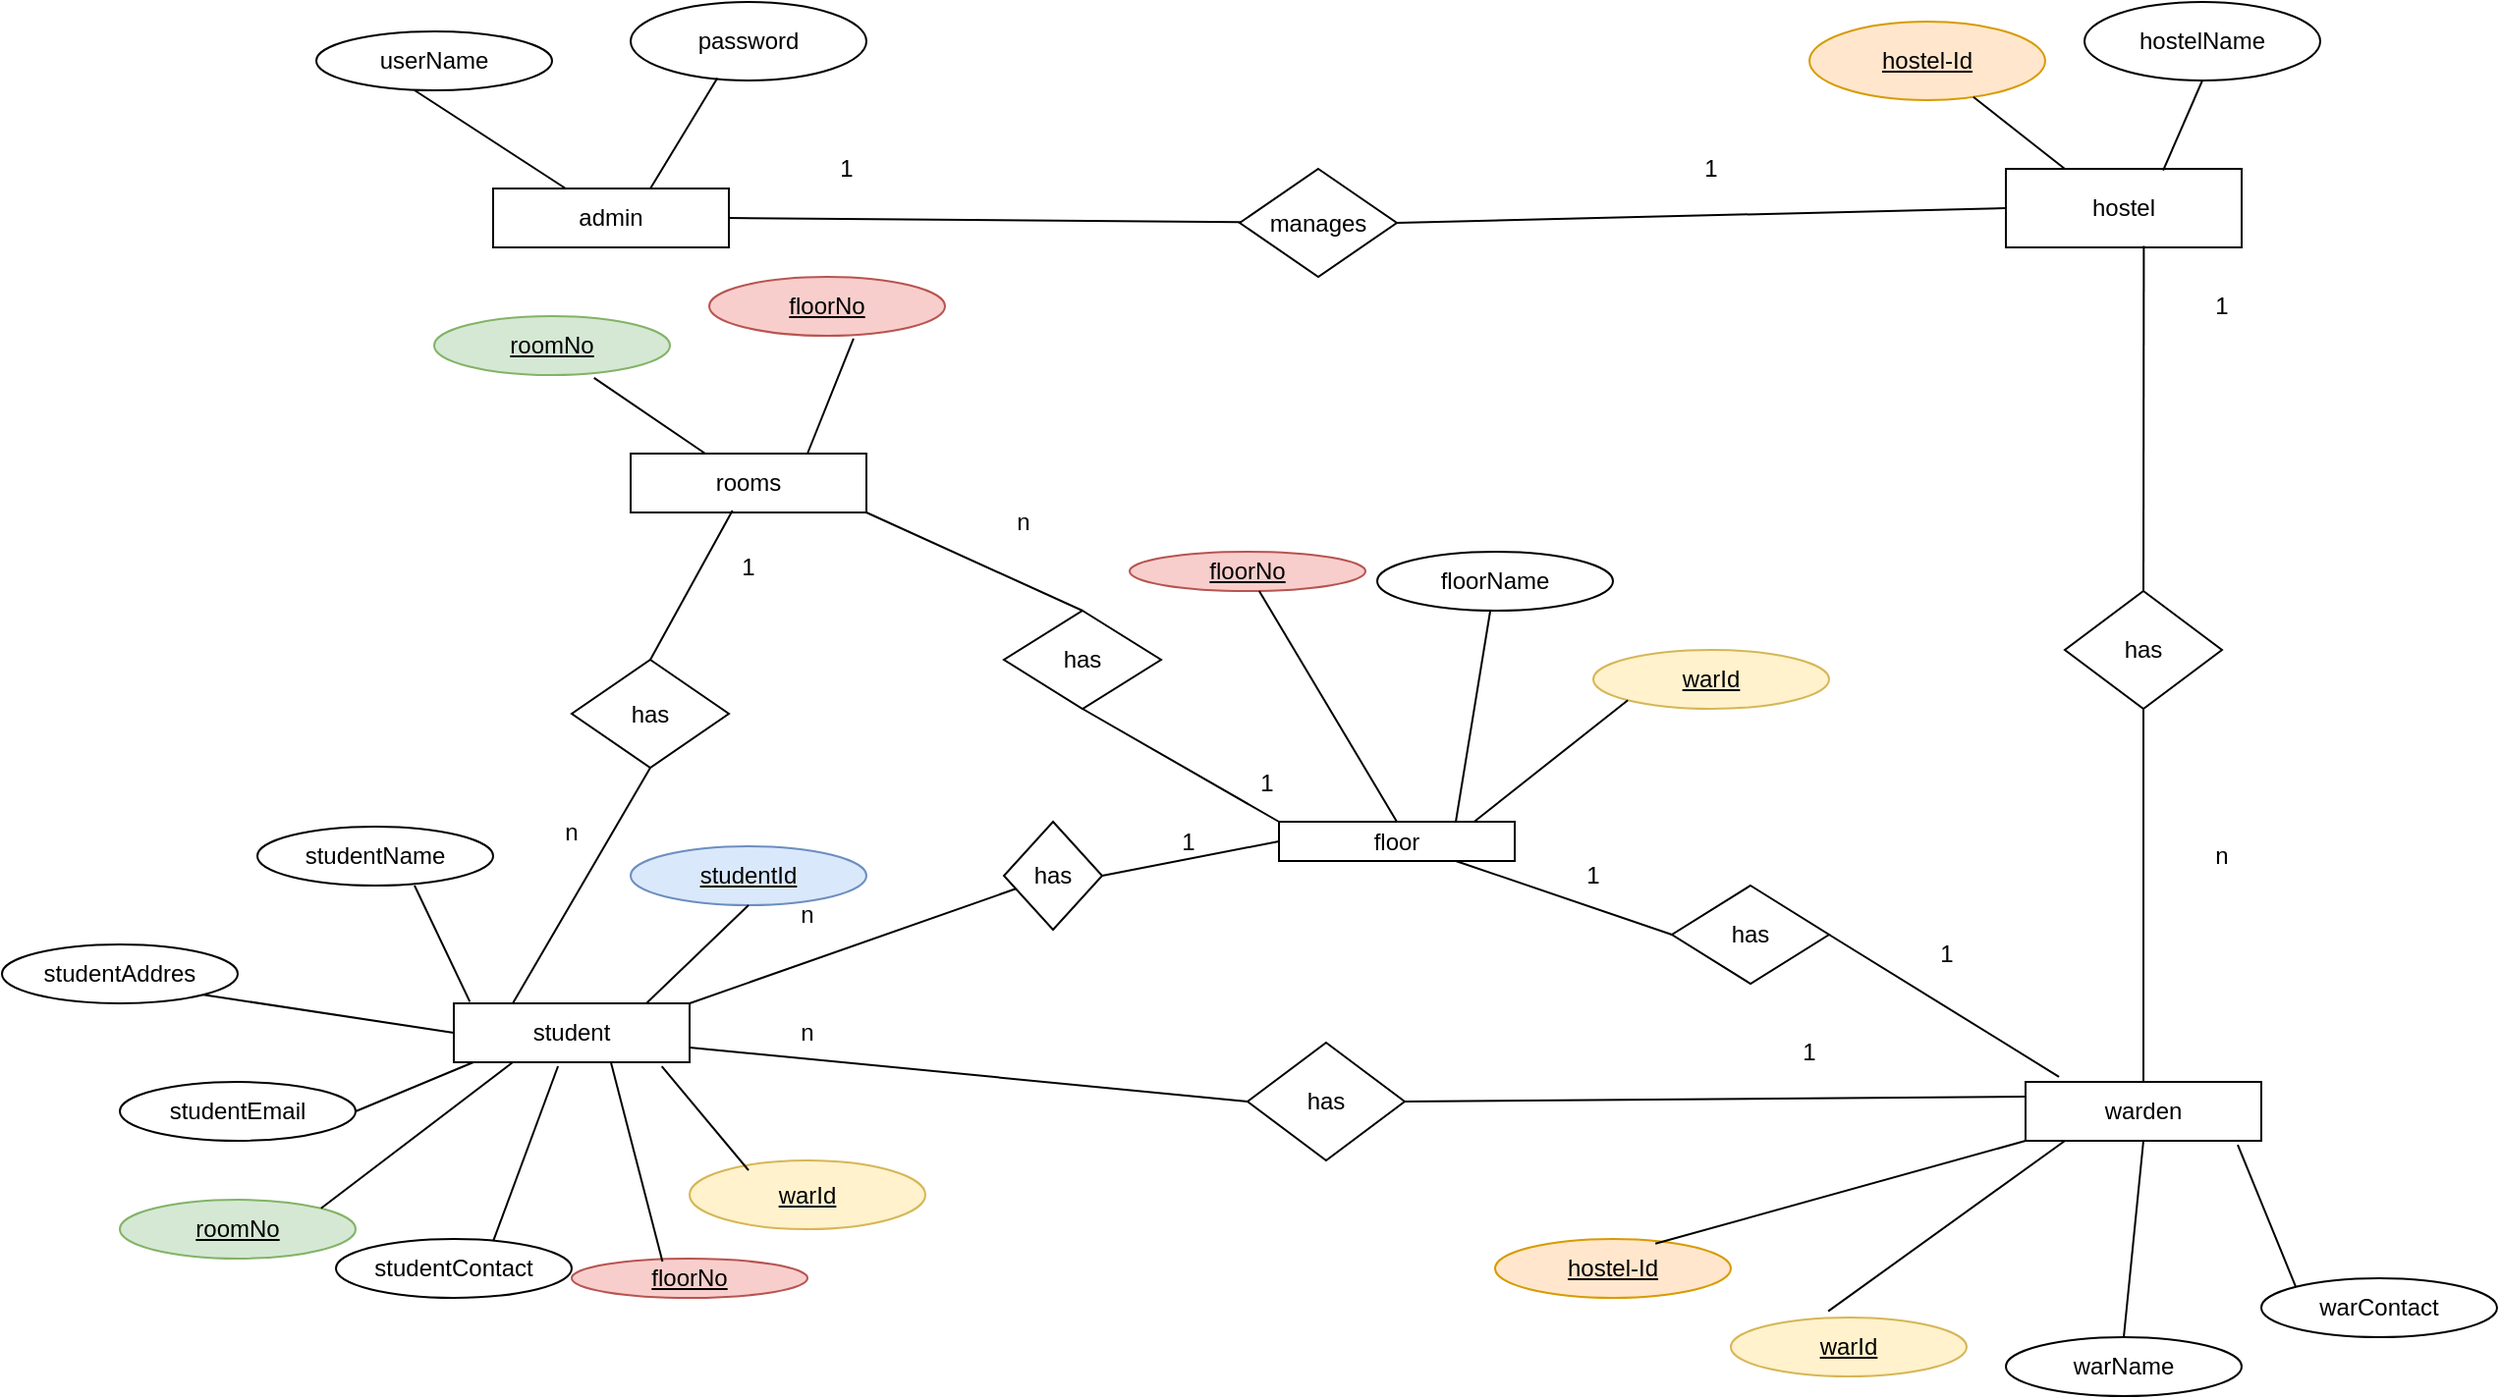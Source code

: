 <mxfile version="19.0.1" type="google"><diagram id="C5RBs43oDa-KdzZeNtuy" name="Page-1"><mxGraphModel grid="1" page="1" gridSize="10" guides="1" tooltips="1" connect="1" arrows="1" fold="1" pageScale="1" pageWidth="827" pageHeight="1169" math="0" shadow="0"><root><mxCell id="WIyWlLk6GJQsqaUBKTNV-0"/><mxCell id="WIyWlLk6GJQsqaUBKTNV-1" parent="WIyWlLk6GJQsqaUBKTNV-0"/><mxCell id="9zCUK-4HAu-Rej15ADC7-0" value="admin" style="rounded=0;whiteSpace=wrap;html=1;" vertex="1" parent="WIyWlLk6GJQsqaUBKTNV-1"><mxGeometry x="-10" y="-125" width="120" height="30" as="geometry"/></mxCell><mxCell id="9zCUK-4HAu-Rej15ADC7-2" value="userName" style="ellipse;whiteSpace=wrap;html=1;" vertex="1" parent="WIyWlLk6GJQsqaUBKTNV-1"><mxGeometry x="-100" y="-205" width="120" height="30" as="geometry"/></mxCell><mxCell id="9zCUK-4HAu-Rej15ADC7-3" value="password" style="ellipse;whiteSpace=wrap;html=1;" vertex="1" parent="WIyWlLk6GJQsqaUBKTNV-1"><mxGeometry x="60" y="-220" width="120" height="40" as="geometry"/></mxCell><mxCell id="9zCUK-4HAu-Rej15ADC7-4" value="" style="endArrow=none;html=1;rounded=0;exitX=0.417;exitY=1;exitDx=0;exitDy=0;exitPerimeter=0;" edge="1" parent="WIyWlLk6GJQsqaUBKTNV-1" source="9zCUK-4HAu-Rej15ADC7-2" target="9zCUK-4HAu-Rej15ADC7-0"><mxGeometry width="50" height="50" relative="1" as="geometry"><mxPoint x="55" y="130" as="sourcePoint"/><mxPoint x="105" y="80" as="targetPoint"/></mxGeometry></mxCell><mxCell id="9zCUK-4HAu-Rej15ADC7-5" value="" style="endArrow=none;html=1;rounded=0;exitX=0.368;exitY=0.97;exitDx=0;exitDy=0;entryX=0.667;entryY=0;entryDx=0;entryDy=0;entryPerimeter=0;exitPerimeter=0;" edge="1" parent="WIyWlLk6GJQsqaUBKTNV-1" source="9zCUK-4HAu-Rej15ADC7-3" target="9zCUK-4HAu-Rej15ADC7-0"><mxGeometry width="50" height="50" relative="1" as="geometry"><mxPoint x="140" y="150" as="sourcePoint"/><mxPoint x="190" y="100" as="targetPoint"/></mxGeometry></mxCell><mxCell id="9zCUK-4HAu-Rej15ADC7-6" value="hostel" style="rounded=0;whiteSpace=wrap;html=1;" vertex="1" parent="WIyWlLk6GJQsqaUBKTNV-1"><mxGeometry x="760" y="-135" width="120" height="40" as="geometry"/></mxCell><mxCell id="9zCUK-4HAu-Rej15ADC7-7" value="hostelName" style="ellipse;whiteSpace=wrap;html=1;" vertex="1" parent="WIyWlLk6GJQsqaUBKTNV-1"><mxGeometry x="800" y="-220" width="120" height="40" as="geometry"/></mxCell><mxCell id="9zCUK-4HAu-Rej15ADC7-8" value="&lt;u&gt;hostel-Id&lt;/u&gt;" style="ellipse;whiteSpace=wrap;html=1;fillColor=#ffe6cc;strokeColor=#d79b00;" vertex="1" parent="WIyWlLk6GJQsqaUBKTNV-1"><mxGeometry x="660" y="-210" width="120" height="40" as="geometry"/></mxCell><mxCell id="9zCUK-4HAu-Rej15ADC7-9" value="" style="endArrow=none;html=1;rounded=0;entryX=0.25;entryY=0;entryDx=0;entryDy=0;" edge="1" parent="WIyWlLk6GJQsqaUBKTNV-1" source="9zCUK-4HAu-Rej15ADC7-8" target="9zCUK-4HAu-Rej15ADC7-6"><mxGeometry width="50" height="50" relative="1" as="geometry"><mxPoint x="740" y="50" as="sourcePoint"/><mxPoint x="540" y="105" as="targetPoint"/></mxGeometry></mxCell><mxCell id="9zCUK-4HAu-Rej15ADC7-10" value="" style="endArrow=none;html=1;rounded=0;exitX=0.667;exitY=0.02;exitDx=0;exitDy=0;exitPerimeter=0;entryX=0.5;entryY=1;entryDx=0;entryDy=0;" edge="1" parent="WIyWlLk6GJQsqaUBKTNV-1" source="9zCUK-4HAu-Rej15ADC7-6" target="9zCUK-4HAu-Rej15ADC7-7"><mxGeometry width="50" height="50" relative="1" as="geometry"><mxPoint x="650" y="120" as="sourcePoint"/><mxPoint x="700" y="70" as="targetPoint"/></mxGeometry></mxCell><mxCell id="9zCUK-4HAu-Rej15ADC7-11" value="warden" style="rounded=0;whiteSpace=wrap;html=1;" vertex="1" parent="WIyWlLk6GJQsqaUBKTNV-1"><mxGeometry x="770" y="330" width="120" height="30" as="geometry"/></mxCell><mxCell id="9zCUK-4HAu-Rej15ADC7-12" value="warContact" style="ellipse;whiteSpace=wrap;html=1;" vertex="1" parent="WIyWlLk6GJQsqaUBKTNV-1"><mxGeometry x="890" y="430" width="120" height="30" as="geometry"/></mxCell><mxCell id="9zCUK-4HAu-Rej15ADC7-13" value="warName" style="ellipse;whiteSpace=wrap;html=1;" vertex="1" parent="WIyWlLk6GJQsqaUBKTNV-1"><mxGeometry x="760" y="460" width="120" height="30" as="geometry"/></mxCell><mxCell id="9zCUK-4HAu-Rej15ADC7-14" value="&lt;u&gt;warId&lt;/u&gt;" style="ellipse;whiteSpace=wrap;html=1;fillColor=#fff2cc;strokeColor=#d6b656;" vertex="1" parent="WIyWlLk6GJQsqaUBKTNV-1"><mxGeometry x="620" y="450" width="120" height="30" as="geometry"/></mxCell><mxCell id="9zCUK-4HAu-Rej15ADC7-15" value="" style="endArrow=none;html=1;rounded=0;exitX=0;exitY=0;exitDx=0;exitDy=0;entryX=0.9;entryY=1.067;entryDx=0;entryDy=0;entryPerimeter=0;" edge="1" parent="WIyWlLk6GJQsqaUBKTNV-1" source="9zCUK-4HAu-Rej15ADC7-12" target="9zCUK-4HAu-Rej15ADC7-11"><mxGeometry width="50" height="50" relative="1" as="geometry"><mxPoint x="700" y="380" as="sourcePoint"/><mxPoint x="750" y="330" as="targetPoint"/></mxGeometry></mxCell><mxCell id="9zCUK-4HAu-Rej15ADC7-16" value="" style="endArrow=none;html=1;rounded=0;exitX=0.5;exitY=0;exitDx=0;exitDy=0;entryX=0.5;entryY=1;entryDx=0;entryDy=0;" edge="1" parent="WIyWlLk6GJQsqaUBKTNV-1" source="9zCUK-4HAu-Rej15ADC7-13" target="9zCUK-4HAu-Rej15ADC7-11"><mxGeometry width="50" height="50" relative="1" as="geometry"><mxPoint x="605" y="400" as="sourcePoint"/><mxPoint x="655" y="350" as="targetPoint"/></mxGeometry></mxCell><mxCell id="9zCUK-4HAu-Rej15ADC7-17" value="" style="endArrow=none;html=1;rounded=0;entryX=0.167;entryY=1;entryDx=0;entryDy=0;entryPerimeter=0;exitX=0.413;exitY=-0.107;exitDx=0;exitDy=0;exitPerimeter=0;" edge="1" parent="WIyWlLk6GJQsqaUBKTNV-1" source="9zCUK-4HAu-Rej15ADC7-14" target="9zCUK-4HAu-Rej15ADC7-11"><mxGeometry width="50" height="50" relative="1" as="geometry"><mxPoint x="510" y="370" as="sourcePoint"/><mxPoint x="560" y="320" as="targetPoint"/></mxGeometry></mxCell><mxCell id="9zCUK-4HAu-Rej15ADC7-19" value="&lt;u&gt;hostel-Id&lt;/u&gt;" style="ellipse;whiteSpace=wrap;html=1;fillColor=#ffe6cc;strokeColor=#d79b00;" vertex="1" parent="WIyWlLk6GJQsqaUBKTNV-1"><mxGeometry x="500" y="410" width="120" height="30" as="geometry"/></mxCell><mxCell id="9zCUK-4HAu-Rej15ADC7-21" value="" style="endArrow=none;html=1;rounded=0;exitX=0.68;exitY=0.08;exitDx=0;exitDy=0;exitPerimeter=0;entryX=0;entryY=1;entryDx=0;entryDy=0;" edge="1" parent="WIyWlLk6GJQsqaUBKTNV-1" source="9zCUK-4HAu-Rej15ADC7-19" target="9zCUK-4HAu-Rej15ADC7-11"><mxGeometry width="50" height="50" relative="1" as="geometry"><mxPoint x="390" y="310" as="sourcePoint"/><mxPoint x="440" y="260" as="targetPoint"/></mxGeometry></mxCell><mxCell id="9zCUK-4HAu-Rej15ADC7-22" value="student" style="rounded=0;whiteSpace=wrap;html=1;" vertex="1" parent="WIyWlLk6GJQsqaUBKTNV-1"><mxGeometry x="-30" y="290" width="120" height="30" as="geometry"/></mxCell><mxCell id="9zCUK-4HAu-Rej15ADC7-23" value="&lt;u&gt;warId&lt;/u&gt;" style="ellipse;whiteSpace=wrap;html=1;fillColor=#fff2cc;strokeColor=#d6b656;" vertex="1" parent="WIyWlLk6GJQsqaUBKTNV-1"><mxGeometry x="90" y="370" width="120" height="35" as="geometry"/></mxCell><mxCell id="9zCUK-4HAu-Rej15ADC7-24" value="studentContact" style="ellipse;whiteSpace=wrap;html=1;" vertex="1" parent="WIyWlLk6GJQsqaUBKTNV-1"><mxGeometry x="-90" y="410" width="120" height="30" as="geometry"/></mxCell><mxCell id="9zCUK-4HAu-Rej15ADC7-25" value="studentEmail" style="ellipse;whiteSpace=wrap;html=1;" vertex="1" parent="WIyWlLk6GJQsqaUBKTNV-1"><mxGeometry x="-200" y="330" width="120" height="30" as="geometry"/></mxCell><mxCell id="9zCUK-4HAu-Rej15ADC7-26" value="&lt;u&gt;studentId&lt;/u&gt;" style="ellipse;whiteSpace=wrap;html=1;fillColor=#dae8fc;strokeColor=#6c8ebf;" vertex="1" parent="WIyWlLk6GJQsqaUBKTNV-1"><mxGeometry x="60" y="210" width="120" height="30" as="geometry"/></mxCell><mxCell id="9zCUK-4HAu-Rej15ADC7-27" value="studentName" style="ellipse;whiteSpace=wrap;html=1;" vertex="1" parent="WIyWlLk6GJQsqaUBKTNV-1"><mxGeometry x="-130" y="200" width="120" height="30" as="geometry"/></mxCell><mxCell id="9zCUK-4HAu-Rej15ADC7-28" value="studentAddres" style="ellipse;whiteSpace=wrap;html=1;" vertex="1" parent="WIyWlLk6GJQsqaUBKTNV-1"><mxGeometry x="-260" y="260" width="120" height="30" as="geometry"/></mxCell><mxCell id="9zCUK-4HAu-Rej15ADC7-29" style="edgeStyle=orthogonalEdgeStyle;rounded=0;orthogonalLoop=1;jettySize=auto;html=1;exitX=0.5;exitY=1;exitDx=0;exitDy=0;" edge="1" parent="WIyWlLk6GJQsqaUBKTNV-1" source="9zCUK-4HAu-Rej15ADC7-26" target="9zCUK-4HAu-Rej15ADC7-26"><mxGeometry relative="1" as="geometry"/></mxCell><mxCell id="9zCUK-4HAu-Rej15ADC7-31" value="" style="endArrow=none;html=1;rounded=0;entryX=0.5;entryY=1;entryDx=0;entryDy=0;" edge="1" parent="WIyWlLk6GJQsqaUBKTNV-1" target="9zCUK-4HAu-Rej15ADC7-26"><mxGeometry width="50" height="50" relative="1" as="geometry"><mxPoint x="68" y="290" as="sourcePoint"/><mxPoint x="140" y="260" as="targetPoint"/></mxGeometry></mxCell><mxCell id="9zCUK-4HAu-Rej15ADC7-32" value="" style="endArrow=none;html=1;rounded=0;exitX=0.668;exitY=0.027;exitDx=0;exitDy=0;exitPerimeter=0;entryX=0.442;entryY=1.067;entryDx=0;entryDy=0;entryPerimeter=0;" edge="1" parent="WIyWlLk6GJQsqaUBKTNV-1" source="9zCUK-4HAu-Rej15ADC7-24" target="9zCUK-4HAu-Rej15ADC7-22"><mxGeometry width="50" height="50" relative="1" as="geometry"><mxPoint x="20" y="400" as="sourcePoint"/><mxPoint x="70" y="350" as="targetPoint"/></mxGeometry></mxCell><mxCell id="9zCUK-4HAu-Rej15ADC7-33" value="" style="endArrow=none;html=1;rounded=0;entryX=0.083;entryY=1;entryDx=0;entryDy=0;entryPerimeter=0;exitX=1;exitY=0.5;exitDx=0;exitDy=0;" edge="1" parent="WIyWlLk6GJQsqaUBKTNV-1" source="9zCUK-4HAu-Rej15ADC7-25" target="9zCUK-4HAu-Rej15ADC7-22"><mxGeometry width="50" height="50" relative="1" as="geometry"><mxPoint x="-130" y="390" as="sourcePoint"/><mxPoint x="-80" y="340" as="targetPoint"/></mxGeometry></mxCell><mxCell id="9zCUK-4HAu-Rej15ADC7-34" value="" style="endArrow=none;html=1;rounded=0;exitX=1;exitY=1;exitDx=0;exitDy=0;entryX=0;entryY=0.5;entryDx=0;entryDy=0;" edge="1" parent="WIyWlLk6GJQsqaUBKTNV-1" source="9zCUK-4HAu-Rej15ADC7-28" target="9zCUK-4HAu-Rej15ADC7-22"><mxGeometry width="50" height="50" relative="1" as="geometry"><mxPoint x="-150" y="295" as="sourcePoint"/><mxPoint x="-100" y="245" as="targetPoint"/></mxGeometry></mxCell><mxCell id="9zCUK-4HAu-Rej15ADC7-35" value="" style="endArrow=none;html=1;rounded=0;exitX=0.068;exitY=-0.027;exitDx=0;exitDy=0;exitPerimeter=0;" edge="1" parent="WIyWlLk6GJQsqaUBKTNV-1" source="9zCUK-4HAu-Rej15ADC7-22"><mxGeometry width="50" height="50" relative="1" as="geometry"><mxPoint x="-80" y="290" as="sourcePoint"/><mxPoint x="-50" y="230" as="targetPoint"/></mxGeometry></mxCell><mxCell id="9zCUK-4HAu-Rej15ADC7-36" value="" style="endArrow=none;html=1;rounded=0;entryX=0.882;entryY=1.067;entryDx=0;entryDy=0;entryPerimeter=0;" edge="1" parent="WIyWlLk6GJQsqaUBKTNV-1" target="9zCUK-4HAu-Rej15ADC7-22"><mxGeometry width="50" height="50" relative="1" as="geometry"><mxPoint x="120" y="375" as="sourcePoint"/><mxPoint x="170" y="325" as="targetPoint"/></mxGeometry></mxCell><mxCell id="9zCUK-4HAu-Rej15ADC7-37" value="rooms" style="rounded=0;whiteSpace=wrap;html=1;" vertex="1" parent="WIyWlLk6GJQsqaUBKTNV-1"><mxGeometry x="60" y="10" width="120" height="30" as="geometry"/></mxCell><mxCell id="9zCUK-4HAu-Rej15ADC7-42" value="&lt;u&gt;roomNo&lt;/u&gt;" style="ellipse;whiteSpace=wrap;html=1;fillColor=#d5e8d4;strokeColor=#82b366;" vertex="1" parent="WIyWlLk6GJQsqaUBKTNV-1"><mxGeometry x="-40" y="-60" width="120" height="30" as="geometry"/></mxCell><mxCell id="9zCUK-4HAu-Rej15ADC7-44" value="" style="endArrow=none;html=1;rounded=0;exitX=0.678;exitY=1.047;exitDx=0;exitDy=0;exitPerimeter=0;" edge="1" parent="WIyWlLk6GJQsqaUBKTNV-1" source="9zCUK-4HAu-Rej15ADC7-42" target="9zCUK-4HAu-Rej15ADC7-37"><mxGeometry width="50" height="50" relative="1" as="geometry"><mxPoint x="140" y="120" as="sourcePoint"/><mxPoint x="190" y="70" as="targetPoint"/></mxGeometry></mxCell><mxCell id="9zCUK-4HAu-Rej15ADC7-45" value="floor" style="rounded=0;whiteSpace=wrap;html=1;" vertex="1" parent="WIyWlLk6GJQsqaUBKTNV-1"><mxGeometry x="390" y="197.5" width="120" height="20" as="geometry"/></mxCell><mxCell id="9zCUK-4HAu-Rej15ADC7-46" value="&lt;u&gt;floorNo&lt;/u&gt;" style="ellipse;whiteSpace=wrap;html=1;fillColor=#f8cecc;strokeColor=#b85450;" vertex="1" parent="WIyWlLk6GJQsqaUBKTNV-1"><mxGeometry x="314" y="60" width="120" height="20" as="geometry"/></mxCell><mxCell id="9zCUK-4HAu-Rej15ADC7-52" value="&lt;u&gt;floorNo&lt;/u&gt;" style="ellipse;whiteSpace=wrap;html=1;fillColor=#f8cecc;strokeColor=#b85450;" vertex="1" parent="WIyWlLk6GJQsqaUBKTNV-1"><mxGeometry x="100" y="-80" width="120" height="30" as="geometry"/></mxCell><mxCell id="9zCUK-4HAu-Rej15ADC7-53" value="" style="endArrow=none;html=1;rounded=0;entryX=0.5;entryY=0;entryDx=0;entryDy=0;" edge="1" parent="WIyWlLk6GJQsqaUBKTNV-1" source="9zCUK-4HAu-Rej15ADC7-46" target="9zCUK-4HAu-Rej15ADC7-45"><mxGeometry width="50" height="50" relative="1" as="geometry"><mxPoint x="364" y="340" as="sourcePoint"/><mxPoint x="430" y="220" as="targetPoint"/></mxGeometry></mxCell><mxCell id="9zCUK-4HAu-Rej15ADC7-56" value="" style="endArrow=none;html=1;rounded=0;entryX=0.75;entryY=0;entryDx=0;entryDy=0;exitX=0.612;exitY=1.047;exitDx=0;exitDy=0;exitPerimeter=0;" edge="1" parent="WIyWlLk6GJQsqaUBKTNV-1" source="9zCUK-4HAu-Rej15ADC7-52" target="9zCUK-4HAu-Rej15ADC7-37"><mxGeometry width="50" height="50" relative="1" as="geometry"><mxPoint x="340" y="130" as="sourcePoint"/><mxPoint x="390" y="80" as="targetPoint"/></mxGeometry></mxCell><mxCell id="9zCUK-4HAu-Rej15ADC7-57" style="edgeStyle=orthogonalEdgeStyle;rounded=0;orthogonalLoop=1;jettySize=auto;html=1;exitX=0.5;exitY=1;exitDx=0;exitDy=0;" edge="1" parent="WIyWlLk6GJQsqaUBKTNV-1"><mxGeometry relative="1" as="geometry"><mxPoint x="600" y="100" as="sourcePoint"/><mxPoint x="600" y="100" as="targetPoint"/></mxGeometry></mxCell><mxCell id="9zCUK-4HAu-Rej15ADC7-60" value="manages" style="rhombus;whiteSpace=wrap;html=1;" vertex="1" parent="WIyWlLk6GJQsqaUBKTNV-1"><mxGeometry x="370" y="-135" width="80" height="55" as="geometry"/></mxCell><mxCell id="9zCUK-4HAu-Rej15ADC7-62" value="" style="endArrow=none;html=1;rounded=0;exitX=1;exitY=0.5;exitDx=0;exitDy=0;" edge="1" parent="WIyWlLk6GJQsqaUBKTNV-1" source="9zCUK-4HAu-Rej15ADC7-0" target="9zCUK-4HAu-Rej15ADC7-60"><mxGeometry width="50" height="50" relative="1" as="geometry"><mxPoint x="410" y="50" as="sourcePoint"/><mxPoint x="460" as="targetPoint"/></mxGeometry></mxCell><mxCell id="9zCUK-4HAu-Rej15ADC7-63" value="" style="endArrow=none;html=1;rounded=0;exitX=0;exitY=0.5;exitDx=0;exitDy=0;entryX=1;entryY=0.5;entryDx=0;entryDy=0;" edge="1" parent="WIyWlLk6GJQsqaUBKTNV-1" source="9zCUK-4HAu-Rej15ADC7-6" target="9zCUK-4HAu-Rej15ADC7-60"><mxGeometry width="50" height="50" relative="1" as="geometry"><mxPoint x="410" y="50" as="sourcePoint"/><mxPoint x="460" as="targetPoint"/></mxGeometry></mxCell><mxCell id="9zCUK-4HAu-Rej15ADC7-64" value="1" style="text;html=1;strokeColor=none;fillColor=none;align=center;verticalAlign=middle;whiteSpace=wrap;rounded=0;" vertex="1" parent="WIyWlLk6GJQsqaUBKTNV-1"><mxGeometry x="140" y="-150" width="60" height="30" as="geometry"/></mxCell><mxCell id="9zCUK-4HAu-Rej15ADC7-65" value="1" style="text;html=1;strokeColor=none;fillColor=none;align=center;verticalAlign=middle;whiteSpace=wrap;rounded=0;" vertex="1" parent="WIyWlLk6GJQsqaUBKTNV-1"><mxGeometry x="580" y="-150" width="60" height="30" as="geometry"/></mxCell><mxCell id="9zCUK-4HAu-Rej15ADC7-66" value="has" style="rhombus;whiteSpace=wrap;html=1;" vertex="1" parent="WIyWlLk6GJQsqaUBKTNV-1"><mxGeometry x="790" y="80" width="80" height="60" as="geometry"/></mxCell><mxCell id="9zCUK-4HAu-Rej15ADC7-67" value="" style="endArrow=none;html=1;rounded=0;entryX=0.5;entryY=0;entryDx=0;entryDy=0;exitX=0.585;exitY=0.98;exitDx=0;exitDy=0;exitPerimeter=0;" edge="1" parent="WIyWlLk6GJQsqaUBKTNV-1" source="9zCUK-4HAu-Rej15ADC7-6" target="9zCUK-4HAu-Rej15ADC7-66"><mxGeometry width="50" height="50" relative="1" as="geometry"><mxPoint x="830" y="-90" as="sourcePoint"/><mxPoint x="460" as="targetPoint"/></mxGeometry></mxCell><mxCell id="9zCUK-4HAu-Rej15ADC7-71" value="" style="endArrow=none;html=1;rounded=0;entryX=0.5;entryY=1;entryDx=0;entryDy=0;exitX=0.5;exitY=0;exitDx=0;exitDy=0;" edge="1" parent="WIyWlLk6GJQsqaUBKTNV-1" source="9zCUK-4HAu-Rej15ADC7-11" target="9zCUK-4HAu-Rej15ADC7-66"><mxGeometry width="50" height="50" relative="1" as="geometry"><mxPoint x="830" y="320" as="sourcePoint"/><mxPoint x="840" y="250" as="targetPoint"/></mxGeometry></mxCell><mxCell id="9zCUK-4HAu-Rej15ADC7-72" value="n" style="text;html=1;strokeColor=none;fillColor=none;align=center;verticalAlign=middle;whiteSpace=wrap;rounded=0;" vertex="1" parent="WIyWlLk6GJQsqaUBKTNV-1"><mxGeometry x="840" y="200" width="60" height="30" as="geometry"/></mxCell><mxCell id="9zCUK-4HAu-Rej15ADC7-73" value="1" style="text;html=1;strokeColor=none;fillColor=none;align=center;verticalAlign=middle;whiteSpace=wrap;rounded=0;" vertex="1" parent="WIyWlLk6GJQsqaUBKTNV-1"><mxGeometry x="840" y="-80" width="60" height="30" as="geometry"/></mxCell><mxCell id="9zCUK-4HAu-Rej15ADC7-74" value="has" style="rhombus;whiteSpace=wrap;html=1;" vertex="1" parent="WIyWlLk6GJQsqaUBKTNV-1"><mxGeometry x="374" y="310" width="80" height="60" as="geometry"/></mxCell><mxCell id="9zCUK-4HAu-Rej15ADC7-75" value="" style="endArrow=none;html=1;rounded=0;exitX=1;exitY=0.75;exitDx=0;exitDy=0;entryX=0;entryY=0.5;entryDx=0;entryDy=0;" edge="1" parent="WIyWlLk6GJQsqaUBKTNV-1" source="9zCUK-4HAu-Rej15ADC7-22" target="9zCUK-4HAu-Rej15ADC7-74"><mxGeometry width="50" height="50" relative="1" as="geometry"><mxPoint x="410" y="350" as="sourcePoint"/><mxPoint x="460" y="300" as="targetPoint"/></mxGeometry></mxCell><mxCell id="9zCUK-4HAu-Rej15ADC7-76" value="" style="endArrow=none;html=1;rounded=0;exitX=0;exitY=0.25;exitDx=0;exitDy=0;entryX=1;entryY=0.5;entryDx=0;entryDy=0;" edge="1" parent="WIyWlLk6GJQsqaUBKTNV-1" source="9zCUK-4HAu-Rej15ADC7-11" target="9zCUK-4HAu-Rej15ADC7-74"><mxGeometry width="50" height="50" relative="1" as="geometry"><mxPoint x="410" y="350" as="sourcePoint"/><mxPoint x="460" y="300" as="targetPoint"/></mxGeometry></mxCell><mxCell id="9zCUK-4HAu-Rej15ADC7-77" value="n" style="text;html=1;strokeColor=none;fillColor=none;align=center;verticalAlign=middle;whiteSpace=wrap;rounded=0;" vertex="1" parent="WIyWlLk6GJQsqaUBKTNV-1"><mxGeometry x="120" y="290" width="60" height="30" as="geometry"/></mxCell><mxCell id="9zCUK-4HAu-Rej15ADC7-78" value="1" style="text;html=1;strokeColor=none;fillColor=none;align=center;verticalAlign=middle;whiteSpace=wrap;rounded=0;" vertex="1" parent="WIyWlLk6GJQsqaUBKTNV-1"><mxGeometry x="630" y="300" width="60" height="30" as="geometry"/></mxCell><mxCell id="9zCUK-4HAu-Rej15ADC7-79" value="has" style="rhombus;whiteSpace=wrap;html=1;" vertex="1" parent="WIyWlLk6GJQsqaUBKTNV-1"><mxGeometry x="250" y="197.5" width="50" height="55" as="geometry"/></mxCell><mxCell id="9zCUK-4HAu-Rej15ADC7-80" style="edgeStyle=orthogonalEdgeStyle;rounded=0;orthogonalLoop=1;jettySize=auto;html=1;exitX=0.5;exitY=1;exitDx=0;exitDy=0;" edge="1" parent="WIyWlLk6GJQsqaUBKTNV-1" source="9zCUK-4HAu-Rej15ADC7-79" target="9zCUK-4HAu-Rej15ADC7-79"><mxGeometry relative="1" as="geometry"/></mxCell><mxCell id="9zCUK-4HAu-Rej15ADC7-81" value="" style="endArrow=none;html=1;rounded=0;exitX=1;exitY=0;exitDx=0;exitDy=0;" edge="1" parent="WIyWlLk6GJQsqaUBKTNV-1" source="9zCUK-4HAu-Rej15ADC7-22" target="9zCUK-4HAu-Rej15ADC7-79"><mxGeometry width="50" height="50" relative="1" as="geometry"><mxPoint x="180" y="260" as="sourcePoint"/><mxPoint x="230" y="250" as="targetPoint"/></mxGeometry></mxCell><mxCell id="9zCUK-4HAu-Rej15ADC7-84" value="" style="endArrow=none;html=1;rounded=0;exitX=0;exitY=0.5;exitDx=0;exitDy=0;entryX=1;entryY=0.5;entryDx=0;entryDy=0;" edge="1" parent="WIyWlLk6GJQsqaUBKTNV-1" source="9zCUK-4HAu-Rej15ADC7-45" target="9zCUK-4HAu-Rej15ADC7-79"><mxGeometry width="50" height="50" relative="1" as="geometry"><mxPoint x="290" y="230" as="sourcePoint"/><mxPoint x="340" y="180" as="targetPoint"/></mxGeometry></mxCell><mxCell id="9zCUK-4HAu-Rej15ADC7-85" value="n" style="text;html=1;strokeColor=none;fillColor=none;align=center;verticalAlign=middle;whiteSpace=wrap;rounded=0;" vertex="1" parent="WIyWlLk6GJQsqaUBKTNV-1"><mxGeometry x="120" y="230" width="60" height="30" as="geometry"/></mxCell><mxCell id="9zCUK-4HAu-Rej15ADC7-86" value="1" style="text;html=1;strokeColor=none;fillColor=none;align=center;verticalAlign=middle;whiteSpace=wrap;rounded=0;" vertex="1" parent="WIyWlLk6GJQsqaUBKTNV-1"><mxGeometry x="314" y="192.5" width="60" height="30" as="geometry"/></mxCell><mxCell id="9zCUK-4HAu-Rej15ADC7-91" value="has" style="rhombus;whiteSpace=wrap;html=1;" vertex="1" parent="WIyWlLk6GJQsqaUBKTNV-1"><mxGeometry x="30" y="115" width="80" height="55" as="geometry"/></mxCell><mxCell id="9zCUK-4HAu-Rej15ADC7-92" value="" style="endArrow=none;html=1;rounded=0;exitX=0.25;exitY=0;exitDx=0;exitDy=0;entryX=0.5;entryY=1;entryDx=0;entryDy=0;" edge="1" parent="WIyWlLk6GJQsqaUBKTNV-1" source="9zCUK-4HAu-Rej15ADC7-22" target="9zCUK-4HAu-Rej15ADC7-91"><mxGeometry width="50" height="50" relative="1" as="geometry"><mxPoint x="35" y="210" as="sourcePoint"/><mxPoint x="85" y="160" as="targetPoint"/></mxGeometry></mxCell><mxCell id="9zCUK-4HAu-Rej15ADC7-93" value="" style="endArrow=none;html=1;rounded=0;entryX=0.432;entryY=0.967;entryDx=0;entryDy=0;entryPerimeter=0;exitX=0.5;exitY=0;exitDx=0;exitDy=0;" edge="1" parent="WIyWlLk6GJQsqaUBKTNV-1" source="9zCUK-4HAu-Rej15ADC7-91" target="9zCUK-4HAu-Rej15ADC7-37"><mxGeometry width="50" height="50" relative="1" as="geometry"><mxPoint x="100" y="140" as="sourcePoint"/><mxPoint x="180" y="100" as="targetPoint"/></mxGeometry></mxCell><mxCell id="9zCUK-4HAu-Rej15ADC7-94" value="1" style="text;html=1;strokeColor=none;fillColor=none;align=center;verticalAlign=middle;whiteSpace=wrap;rounded=0;" vertex="1" parent="WIyWlLk6GJQsqaUBKTNV-1"><mxGeometry x="90" y="50" width="60" height="35" as="geometry"/></mxCell><mxCell id="9zCUK-4HAu-Rej15ADC7-95" value="has" style="rhombus;whiteSpace=wrap;html=1;" vertex="1" parent="WIyWlLk6GJQsqaUBKTNV-1"><mxGeometry x="250" y="90" width="80" height="50" as="geometry"/></mxCell><mxCell id="9zCUK-4HAu-Rej15ADC7-96" value="" style="endArrow=none;html=1;rounded=0;exitX=1;exitY=1;exitDx=0;exitDy=0;entryX=0.5;entryY=0;entryDx=0;entryDy=0;" edge="1" parent="WIyWlLk6GJQsqaUBKTNV-1" source="9zCUK-4HAu-Rej15ADC7-37" target="9zCUK-4HAu-Rej15ADC7-95"><mxGeometry width="50" height="50" relative="1" as="geometry"><mxPoint x="324" y="167.5" as="sourcePoint"/><mxPoint x="374" y="117.5" as="targetPoint"/></mxGeometry></mxCell><mxCell id="9zCUK-4HAu-Rej15ADC7-97" value="" style="endArrow=none;html=1;rounded=0;entryX=0.5;entryY=1;entryDx=0;entryDy=0;exitX=0;exitY=0;exitDx=0;exitDy=0;" edge="1" parent="WIyWlLk6GJQsqaUBKTNV-1" source="9zCUK-4HAu-Rej15ADC7-45" target="9zCUK-4HAu-Rej15ADC7-95"><mxGeometry width="50" height="50" relative="1" as="geometry"><mxPoint x="400" y="220" as="sourcePoint"/><mxPoint x="380" y="165" as="targetPoint"/></mxGeometry></mxCell><mxCell id="9zCUK-4HAu-Rej15ADC7-98" value="n" style="text;html=1;strokeColor=none;fillColor=none;align=center;verticalAlign=middle;whiteSpace=wrap;rounded=0;" vertex="1" parent="WIyWlLk6GJQsqaUBKTNV-1"><mxGeometry x="230" y="30" width="60" height="30" as="geometry"/></mxCell><mxCell id="9zCUK-4HAu-Rej15ADC7-99" value="1" style="text;html=1;strokeColor=none;fillColor=none;align=center;verticalAlign=middle;whiteSpace=wrap;rounded=0;" vertex="1" parent="WIyWlLk6GJQsqaUBKTNV-1"><mxGeometry x="354" y="162.5" width="60" height="30" as="geometry"/></mxCell><mxCell id="ORExwCfsljHp-dUFkb2n-0" value="has" style="rhombus;whiteSpace=wrap;html=1;" vertex="1" parent="WIyWlLk6GJQsqaUBKTNV-1"><mxGeometry x="590" y="230" width="80" height="50" as="geometry"/></mxCell><mxCell id="ORExwCfsljHp-dUFkb2n-4" value="" style="endArrow=none;html=1;rounded=0;exitX=0;exitY=0.5;exitDx=0;exitDy=0;entryX=0.75;entryY=1;entryDx=0;entryDy=0;" edge="1" parent="WIyWlLk6GJQsqaUBKTNV-1" source="ORExwCfsljHp-dUFkb2n-0" target="9zCUK-4HAu-Rej15ADC7-45"><mxGeometry width="50" height="50" relative="1" as="geometry"><mxPoint x="320" y="190" as="sourcePoint"/><mxPoint x="490" y="220" as="targetPoint"/></mxGeometry></mxCell><mxCell id="ORExwCfsljHp-dUFkb2n-5" value="" style="endArrow=none;html=1;rounded=0;entryX=1;entryY=0.5;entryDx=0;entryDy=0;exitX=0.142;exitY=-0.087;exitDx=0;exitDy=0;exitPerimeter=0;" edge="1" parent="WIyWlLk6GJQsqaUBKTNV-1" source="9zCUK-4HAu-Rej15ADC7-11" target="ORExwCfsljHp-dUFkb2n-0"><mxGeometry width="50" height="50" relative="1" as="geometry"><mxPoint x="695" y="310" as="sourcePoint"/><mxPoint x="745" y="260" as="targetPoint"/></mxGeometry></mxCell><mxCell id="ORExwCfsljHp-dUFkb2n-6" value="1" style="text;html=1;strokeColor=none;fillColor=none;align=center;verticalAlign=middle;whiteSpace=wrap;rounded=0;" vertex="1" parent="WIyWlLk6GJQsqaUBKTNV-1"><mxGeometry x="520" y="210" width="60" height="30" as="geometry"/></mxCell><mxCell id="ORExwCfsljHp-dUFkb2n-7" value="1" style="text;html=1;strokeColor=none;fillColor=none;align=center;verticalAlign=middle;whiteSpace=wrap;rounded=0;" vertex="1" parent="WIyWlLk6GJQsqaUBKTNV-1"><mxGeometry x="700" y="250" width="60" height="30" as="geometry"/></mxCell><mxCell id="ORExwCfsljHp-dUFkb2n-9" value="&lt;u&gt;roomNo&lt;/u&gt;" style="ellipse;whiteSpace=wrap;html=1;fillColor=#d5e8d4;strokeColor=#82b366;" vertex="1" parent="WIyWlLk6GJQsqaUBKTNV-1"><mxGeometry x="-200" y="390" width="120" height="30" as="geometry"/></mxCell><mxCell id="ORExwCfsljHp-dUFkb2n-10" value="" style="endArrow=none;html=1;rounded=0;exitX=1;exitY=0;exitDx=0;exitDy=0;entryX=0.25;entryY=1;entryDx=0;entryDy=0;" edge="1" parent="WIyWlLk6GJQsqaUBKTNV-1" source="ORExwCfsljHp-dUFkb2n-9" target="9zCUK-4HAu-Rej15ADC7-22"><mxGeometry width="50" height="50" relative="1" as="geometry"><mxPoint x="-70" y="380" as="sourcePoint"/><mxPoint x="-20" y="330" as="targetPoint"/></mxGeometry></mxCell><mxCell id="ORExwCfsljHp-dUFkb2n-13" value="&lt;u&gt;floorNo&lt;/u&gt;" style="ellipse;whiteSpace=wrap;html=1;fillColor=#f8cecc;strokeColor=#b85450;" vertex="1" parent="WIyWlLk6GJQsqaUBKTNV-1"><mxGeometry x="30" y="420" width="120" height="20" as="geometry"/></mxCell><mxCell id="ORExwCfsljHp-dUFkb2n-14" value="" style="endArrow=none;html=1;rounded=0;exitX=0.666;exitY=0.994;exitDx=0;exitDy=0;exitPerimeter=0;entryX=0.385;entryY=0.074;entryDx=0;entryDy=0;entryPerimeter=0;" edge="1" parent="WIyWlLk6GJQsqaUBKTNV-1" source="9zCUK-4HAu-Rej15ADC7-22" target="ORExwCfsljHp-dUFkb2n-13"><mxGeometry width="50" height="50" relative="1" as="geometry"><mxPoint x="40" y="410" as="sourcePoint"/><mxPoint x="90" y="360" as="targetPoint"/></mxGeometry></mxCell><mxCell id="ZkGa8hsTQzrm0de9HajJ-0" value="floorName" style="ellipse;whiteSpace=wrap;html=1;" vertex="1" parent="WIyWlLk6GJQsqaUBKTNV-1"><mxGeometry x="440" y="60" width="120" height="30" as="geometry"/></mxCell><mxCell id="bLN-0mbTWcO8sMTUYIOD-1" value="" style="endArrow=none;html=1;rounded=0;exitX=0.75;exitY=0;exitDx=0;exitDy=0;" edge="1" parent="WIyWlLk6GJQsqaUBKTNV-1" source="9zCUK-4HAu-Rej15ADC7-45" target="ZkGa8hsTQzrm0de9HajJ-0"><mxGeometry width="50" height="50" relative="1" as="geometry"><mxPoint x="490" y="170" as="sourcePoint"/><mxPoint x="540" y="120" as="targetPoint"/></mxGeometry></mxCell><mxCell id="45zOMiJQJUlZOzaBAxnq-0" value="&lt;u&gt;warId&lt;/u&gt;" style="ellipse;whiteSpace=wrap;html=1;fillColor=#fff2cc;strokeColor=#d6b656;" vertex="1" parent="WIyWlLk6GJQsqaUBKTNV-1"><mxGeometry x="550" y="110" width="120" height="30" as="geometry"/></mxCell><mxCell id="45zOMiJQJUlZOzaBAxnq-1" style="edgeStyle=orthogonalEdgeStyle;rounded=0;orthogonalLoop=1;jettySize=auto;html=1;exitX=0.5;exitY=1;exitDx=0;exitDy=0;" edge="1" parent="WIyWlLk6GJQsqaUBKTNV-1" source="ZkGa8hsTQzrm0de9HajJ-0" target="ZkGa8hsTQzrm0de9HajJ-0"><mxGeometry relative="1" as="geometry"/></mxCell><mxCell id="45zOMiJQJUlZOzaBAxnq-3" value="" style="endArrow=none;html=1;rounded=0;exitX=0.828;exitY=-0.001;exitDx=0;exitDy=0;exitPerimeter=0;entryX=0;entryY=1;entryDx=0;entryDy=0;" edge="1" parent="WIyWlLk6GJQsqaUBKTNV-1" source="9zCUK-4HAu-Rej15ADC7-45" target="45zOMiJQJUlZOzaBAxnq-0"><mxGeometry width="50" height="50" relative="1" as="geometry"><mxPoint x="510" y="190" as="sourcePoint"/><mxPoint x="560" y="140" as="targetPoint"/></mxGeometry></mxCell><mxCell id="icF4VOAWRQhuIzzkLvNm-1" value="n" style="text;html=1;strokeColor=none;fillColor=none;align=center;verticalAlign=middle;whiteSpace=wrap;rounded=0;" vertex="1" parent="WIyWlLk6GJQsqaUBKTNV-1"><mxGeometry y="187.5" width="60" height="30" as="geometry"/></mxCell></root></mxGraphModel></diagram></mxfile>